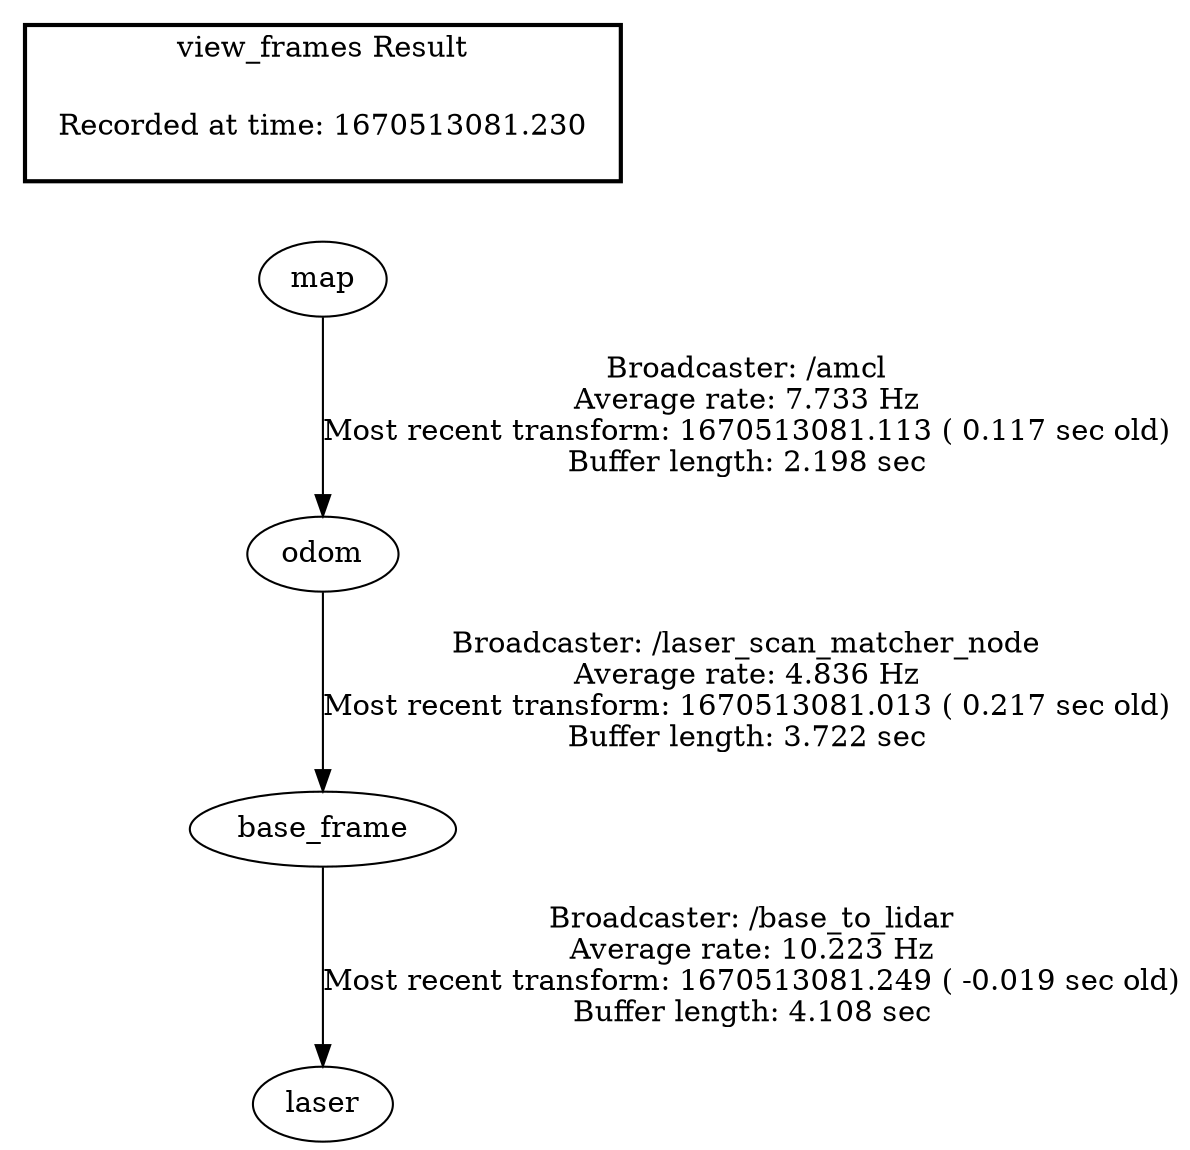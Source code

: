 digraph G {
"base_frame" -> "laser"[label="Broadcaster: /base_to_lidar\nAverage rate: 10.223 Hz\nMost recent transform: 1670513081.249 ( -0.019 sec old)\nBuffer length: 4.108 sec\n"];
"odom" -> "base_frame"[label="Broadcaster: /laser_scan_matcher_node\nAverage rate: 4.836 Hz\nMost recent transform: 1670513081.013 ( 0.217 sec old)\nBuffer length: 3.722 sec\n"];
"map" -> "odom"[label="Broadcaster: /amcl\nAverage rate: 7.733 Hz\nMost recent transform: 1670513081.113 ( 0.117 sec old)\nBuffer length: 2.198 sec\n"];
edge [style=invis];
 subgraph cluster_legend { style=bold; color=black; label ="view_frames Result";
"Recorded at time: 1670513081.230"[ shape=plaintext ] ;
 }->"map";
}